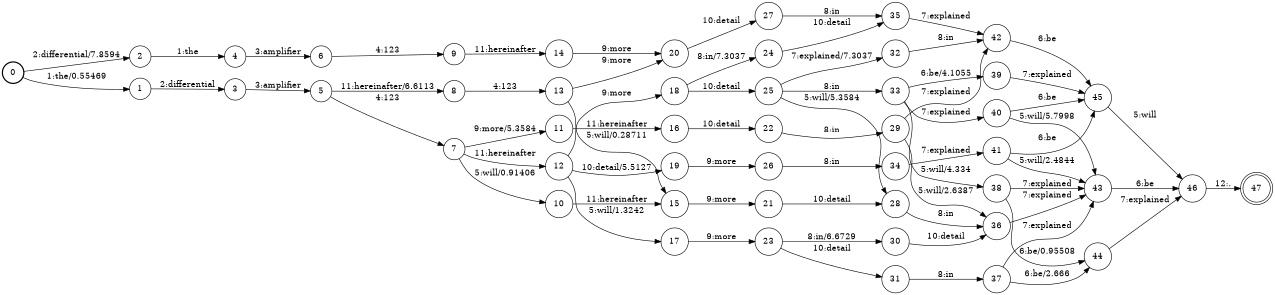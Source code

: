 digraph FST {
rankdir = LR;
size = "8.5,11";
label = "";
center = 1;
orientation = Portrait;
ranksep = "0.4";
nodesep = "0.25";
0 [label = "0", shape = circle, style = bold, fontsize = 14]
	0 -> 1 [label = "1:the/0.55469", fontsize = 14];
	0 -> 2 [label = "2:differential/7.8594", fontsize = 14];
1 [label = "1", shape = circle, style = solid, fontsize = 14]
	1 -> 3 [label = "2:differential", fontsize = 14];
2 [label = "2", shape = circle, style = solid, fontsize = 14]
	2 -> 4 [label = "1:the", fontsize = 14];
3 [label = "3", shape = circle, style = solid, fontsize = 14]
	3 -> 5 [label = "3:amplifier", fontsize = 14];
4 [label = "4", shape = circle, style = solid, fontsize = 14]
	4 -> 6 [label = "3:amplifier", fontsize = 14];
5 [label = "5", shape = circle, style = solid, fontsize = 14]
	5 -> 7 [label = "4:123", fontsize = 14];
	5 -> 8 [label = "11:hereinafter/6.6113", fontsize = 14];
6 [label = "6", shape = circle, style = solid, fontsize = 14]
	6 -> 9 [label = "4:123", fontsize = 14];
7 [label = "7", shape = circle, style = solid, fontsize = 14]
	7 -> 10 [label = "5:will/0.91406", fontsize = 14];
	7 -> 11 [label = "9:more/5.3584", fontsize = 14];
	7 -> 12 [label = "11:hereinafter", fontsize = 14];
8 [label = "8", shape = circle, style = solid, fontsize = 14]
	8 -> 13 [label = "4:123", fontsize = 14];
9 [label = "9", shape = circle, style = solid, fontsize = 14]
	9 -> 14 [label = "11:hereinafter", fontsize = 14];
10 [label = "10", shape = circle, style = solid, fontsize = 14]
	10 -> 15 [label = "11:hereinafter", fontsize = 14];
11 [label = "11", shape = circle, style = solid, fontsize = 14]
	11 -> 16 [label = "11:hereinafter", fontsize = 14];
12 [label = "12", shape = circle, style = solid, fontsize = 14]
	12 -> 17 [label = "5:will/1.3242", fontsize = 14];
	12 -> 18 [label = "9:more", fontsize = 14];
	12 -> 19 [label = "10:detail/5.5127", fontsize = 14];
13 [label = "13", shape = circle, style = solid, fontsize = 14]
	13 -> 15 [label = "5:will/0.28711", fontsize = 14];
	13 -> 20 [label = "9:more", fontsize = 14];
14 [label = "14", shape = circle, style = solid, fontsize = 14]
	14 -> 20 [label = "9:more", fontsize = 14];
15 [label = "15", shape = circle, style = solid, fontsize = 14]
	15 -> 21 [label = "9:more", fontsize = 14];
16 [label = "16", shape = circle, style = solid, fontsize = 14]
	16 -> 22 [label = "10:detail", fontsize = 14];
17 [label = "17", shape = circle, style = solid, fontsize = 14]
	17 -> 23 [label = "9:more", fontsize = 14];
18 [label = "18", shape = circle, style = solid, fontsize = 14]
	18 -> 24 [label = "8:in/7.3037", fontsize = 14];
	18 -> 25 [label = "10:detail", fontsize = 14];
19 [label = "19", shape = circle, style = solid, fontsize = 14]
	19 -> 26 [label = "9:more", fontsize = 14];
20 [label = "20", shape = circle, style = solid, fontsize = 14]
	20 -> 27 [label = "10:detail", fontsize = 14];
21 [label = "21", shape = circle, style = solid, fontsize = 14]
	21 -> 28 [label = "10:detail", fontsize = 14];
22 [label = "22", shape = circle, style = solid, fontsize = 14]
	22 -> 29 [label = "8:in", fontsize = 14];
23 [label = "23", shape = circle, style = solid, fontsize = 14]
	23 -> 30 [label = "8:in/6.6729", fontsize = 14];
	23 -> 31 [label = "10:detail", fontsize = 14];
24 [label = "24", shape = circle, style = solid, fontsize = 14]
	24 -> 35 [label = "10:detail", fontsize = 14];
25 [label = "25", shape = circle, style = solid, fontsize = 14]
	25 -> 28 [label = "5:will/5.3584", fontsize = 14];
	25 -> 32 [label = "7:explained/7.3037", fontsize = 14];
	25 -> 33 [label = "8:in", fontsize = 14];
26 [label = "26", shape = circle, style = solid, fontsize = 14]
	26 -> 34 [label = "8:in", fontsize = 14];
27 [label = "27", shape = circle, style = solid, fontsize = 14]
	27 -> 35 [label = "8:in", fontsize = 14];
28 [label = "28", shape = circle, style = solid, fontsize = 14]
	28 -> 36 [label = "8:in", fontsize = 14];
29 [label = "29", shape = circle, style = solid, fontsize = 14]
	29 -> 36 [label = "5:will/2.6387", fontsize = 14];
	29 -> 42 [label = "7:explained", fontsize = 14];
30 [label = "30", shape = circle, style = solid, fontsize = 14]
	30 -> 36 [label = "10:detail", fontsize = 14];
31 [label = "31", shape = circle, style = solid, fontsize = 14]
	31 -> 37 [label = "8:in", fontsize = 14];
32 [label = "32", shape = circle, style = solid, fontsize = 14]
	32 -> 42 [label = "8:in", fontsize = 14];
33 [label = "33", shape = circle, style = solid, fontsize = 14]
	33 -> 38 [label = "5:will/4.334", fontsize = 14];
	33 -> 39 [label = "6:be/4.1055", fontsize = 14];
	33 -> 40 [label = "7:explained", fontsize = 14];
34 [label = "34", shape = circle, style = solid, fontsize = 14]
	34 -> 41 [label = "7:explained", fontsize = 14];
35 [label = "35", shape = circle, style = solid, fontsize = 14]
	35 -> 42 [label = "7:explained", fontsize = 14];
36 [label = "36", shape = circle, style = solid, fontsize = 14]
	36 -> 43 [label = "7:explained", fontsize = 14];
37 [label = "37", shape = circle, style = solid, fontsize = 14]
	37 -> 44 [label = "6:be/2.666", fontsize = 14];
	37 -> 43 [label = "7:explained", fontsize = 14];
38 [label = "38", shape = circle, style = solid, fontsize = 14]
	38 -> 44 [label = "6:be/0.95508", fontsize = 14];
	38 -> 43 [label = "7:explained", fontsize = 14];
39 [label = "39", shape = circle, style = solid, fontsize = 14]
	39 -> 45 [label = "7:explained", fontsize = 14];
40 [label = "40", shape = circle, style = solid, fontsize = 14]
	40 -> 43 [label = "5:will/5.7998", fontsize = 14];
	40 -> 45 [label = "6:be", fontsize = 14];
41 [label = "41", shape = circle, style = solid, fontsize = 14]
	41 -> 43 [label = "5:will/2.4844", fontsize = 14];
	41 -> 45 [label = "6:be", fontsize = 14];
42 [label = "42", shape = circle, style = solid, fontsize = 14]
	42 -> 45 [label = "6:be", fontsize = 14];
43 [label = "43", shape = circle, style = solid, fontsize = 14]
	43 -> 46 [label = "6:be", fontsize = 14];
44 [label = "44", shape = circle, style = solid, fontsize = 14]
	44 -> 46 [label = "7:explained", fontsize = 14];
45 [label = "45", shape = circle, style = solid, fontsize = 14]
	45 -> 46 [label = "5:will", fontsize = 14];
46 [label = "46", shape = circle, style = solid, fontsize = 14]
	46 -> 47 [label = "12:.", fontsize = 14];
47 [label = "47", shape = doublecircle, style = solid, fontsize = 14]
}
